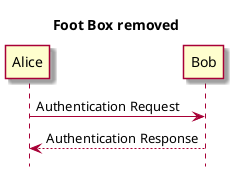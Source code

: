 @startuml

skin rose

hide footbox
title Foot Box removed

Alice -> Bob: Authentication Request
Bob --> Alice: Authentication Response

@enduml
